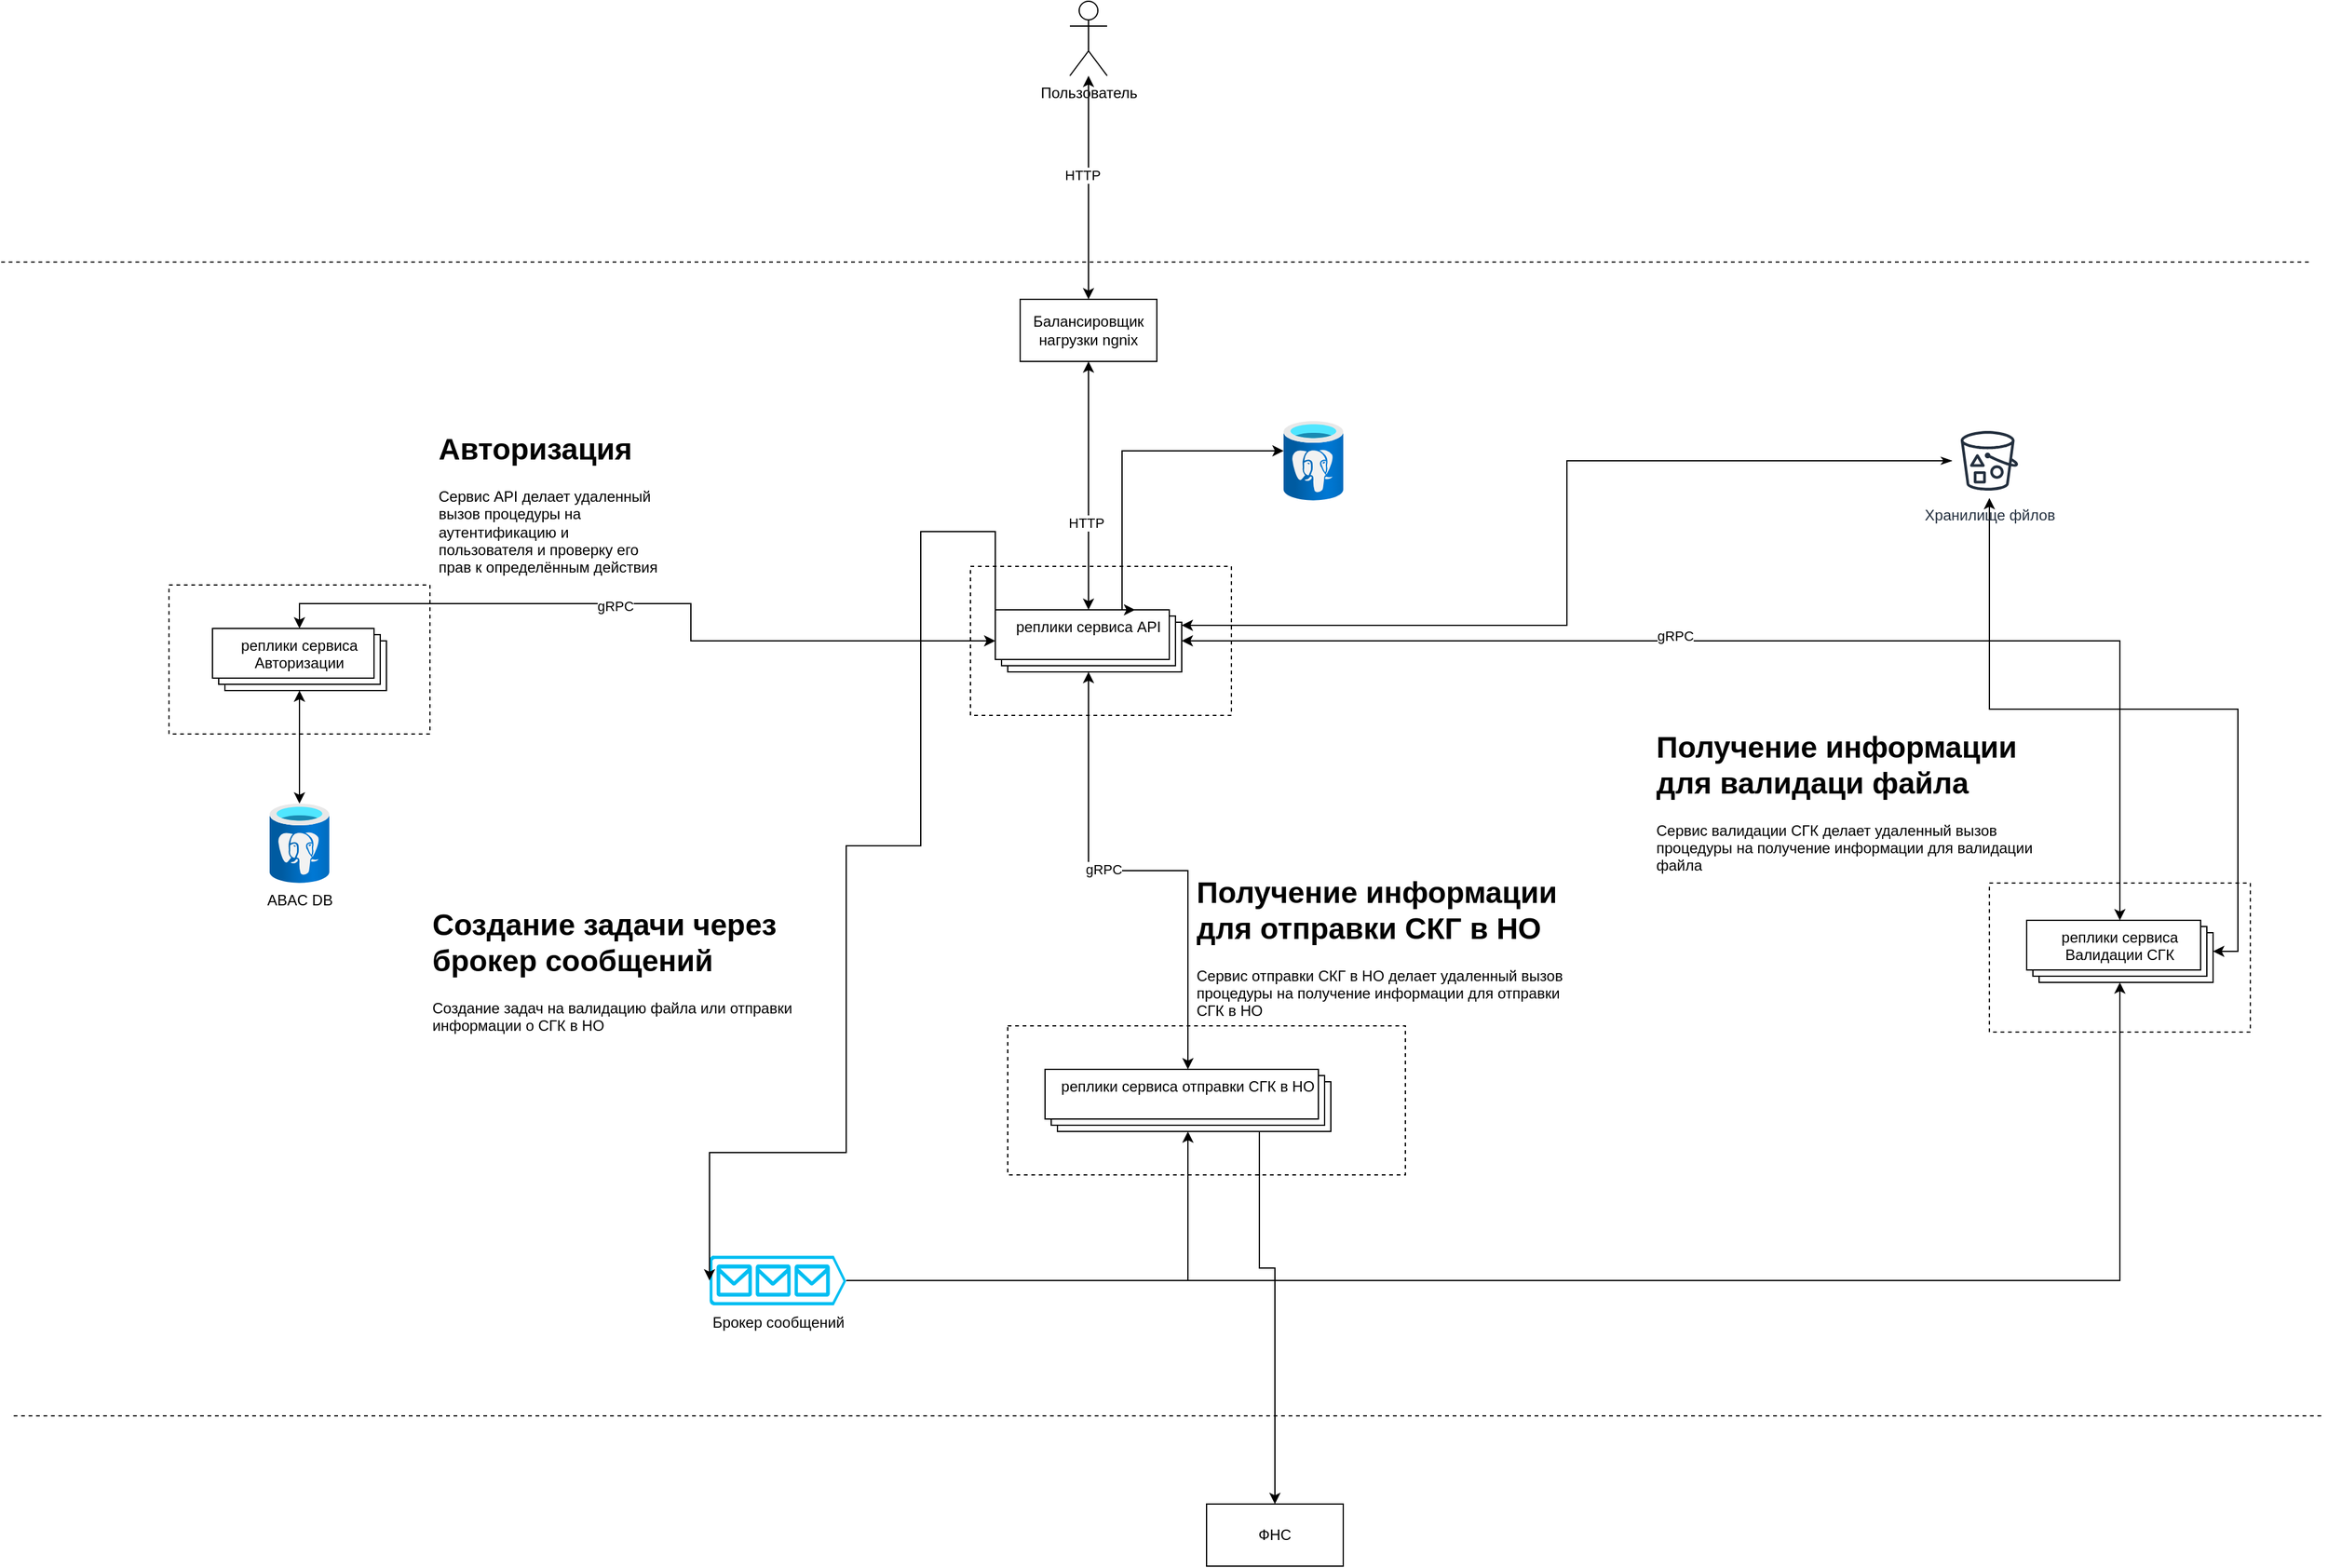 <mxfile version="24.4.3" type="github">
  <diagram name="Страница — 1" id="m_ZKeMCXCTekE9vXS3An">
    <mxGraphModel dx="2817" dy="1109" grid="1" gridSize="10" guides="1" tooltips="1" connect="1" arrows="1" fold="1" page="1" pageScale="1" pageWidth="827" pageHeight="1169" math="0" shadow="0">
      <root>
        <mxCell id="0" />
        <mxCell id="1" parent="0" />
        <mxCell id="P6zghFMr0lrIGVhiy2J4-62" value="" style="verticalLabelPosition=bottom;verticalAlign=top;html=1;shape=mxgraph.basic.rect;fillColor2=none;strokeWidth=1;size=20;indent=5;dashed=1;" vertex="1" parent="1">
          <mxGeometry x="330" y="855" width="320" height="120" as="geometry" />
        </mxCell>
        <mxCell id="P6zghFMr0lrIGVhiy2J4-61" value="" style="verticalLabelPosition=bottom;verticalAlign=top;html=1;shape=mxgraph.basic.rect;fillColor2=none;strokeWidth=1;size=20;indent=5;dashed=1;" vertex="1" parent="1">
          <mxGeometry x="1120" y="740" width="210" height="120" as="geometry" />
        </mxCell>
        <mxCell id="P6zghFMr0lrIGVhiy2J4-60" value="" style="verticalLabelPosition=bottom;verticalAlign=top;html=1;shape=mxgraph.basic.rect;fillColor2=none;strokeWidth=1;size=20;indent=5;dashed=1;" vertex="1" parent="1">
          <mxGeometry x="-345" y="500" width="210" height="120" as="geometry" />
        </mxCell>
        <mxCell id="P6zghFMr0lrIGVhiy2J4-59" value="" style="verticalLabelPosition=bottom;verticalAlign=top;html=1;shape=mxgraph.basic.rect;fillColor2=none;strokeWidth=1;size=20;indent=5;dashed=1;" vertex="1" parent="1">
          <mxGeometry x="300" y="485" width="210" height="120" as="geometry" />
        </mxCell>
        <mxCell id="P6zghFMr0lrIGVhiy2J4-14" style="edgeStyle=orthogonalEdgeStyle;rounded=0;orthogonalLoop=1;jettySize=auto;html=1;entryX=0.5;entryY=0;entryDx=0;entryDy=0;startArrow=classic;startFill=1;" edge="1" parent="1" source="P6zghFMr0lrIGVhiy2J4-1" target="P6zghFMr0lrIGVhiy2J4-3">
          <mxGeometry relative="1" as="geometry" />
        </mxCell>
        <mxCell id="P6zghFMr0lrIGVhiy2J4-20" value="gRPC" style="edgeLabel;html=1;align=center;verticalAlign=middle;resizable=0;points=[];" vertex="1" connectable="0" parent="P6zghFMr0lrIGVhiy2J4-14">
          <mxGeometry x="-0.191" y="4" relative="1" as="geometry">
            <mxPoint as="offset" />
          </mxGeometry>
        </mxCell>
        <mxCell id="P6zghFMr0lrIGVhiy2J4-15" style="edgeStyle=orthogonalEdgeStyle;rounded=0;orthogonalLoop=1;jettySize=auto;html=1;startArrow=classic;startFill=1;" edge="1" parent="1" source="P6zghFMr0lrIGVhiy2J4-1" target="P6zghFMr0lrIGVhiy2J4-2">
          <mxGeometry relative="1" as="geometry">
            <Array as="points">
              <mxPoint x="75" y="545" />
              <mxPoint x="75" y="515" />
              <mxPoint x="-240" y="515" />
            </Array>
          </mxGeometry>
        </mxCell>
        <mxCell id="P6zghFMr0lrIGVhiy2J4-19" value="gRPC" style="edgeLabel;html=1;align=center;verticalAlign=middle;resizable=0;points=[];" vertex="1" connectable="0" parent="P6zghFMr0lrIGVhiy2J4-15">
          <mxGeometry x="0.104" y="2" relative="1" as="geometry">
            <mxPoint as="offset" />
          </mxGeometry>
        </mxCell>
        <mxCell id="P6zghFMr0lrIGVhiy2J4-16" style="edgeStyle=orthogonalEdgeStyle;rounded=0;orthogonalLoop=1;jettySize=auto;html=1;startArrow=classic;startFill=1;" edge="1" parent="1" source="P6zghFMr0lrIGVhiy2J4-1" target="P6zghFMr0lrIGVhiy2J4-4">
          <mxGeometry relative="1" as="geometry" />
        </mxCell>
        <mxCell id="P6zghFMr0lrIGVhiy2J4-21" value="gRPC" style="edgeLabel;html=1;align=center;verticalAlign=middle;resizable=0;points=[];" vertex="1" connectable="0" parent="P6zghFMr0lrIGVhiy2J4-16">
          <mxGeometry x="-0.141" y="2" relative="1" as="geometry">
            <mxPoint y="1" as="offset" />
          </mxGeometry>
        </mxCell>
        <mxCell id="P6zghFMr0lrIGVhiy2J4-1" value="реплики сервиса API" style="verticalAlign=top;html=1;shape=mxgraph.basic.layered_rect;dx=10;outlineConnect=0;whiteSpace=wrap;" vertex="1" parent="1">
          <mxGeometry x="320" y="520" width="150" height="50" as="geometry" />
        </mxCell>
        <mxCell id="P6zghFMr0lrIGVhiy2J4-2" value="реплики сервиса Авторизации" style="verticalAlign=top;html=1;shape=mxgraph.basic.layered_rect;dx=10;outlineConnect=0;whiteSpace=wrap;" vertex="1" parent="1">
          <mxGeometry x="-310" y="535" width="140" height="50" as="geometry" />
        </mxCell>
        <mxCell id="P6zghFMr0lrIGVhiy2J4-3" value="реплики сервиса Валидации СГК" style="verticalAlign=top;html=1;shape=mxgraph.basic.layered_rect;dx=10;outlineConnect=0;whiteSpace=wrap;" vertex="1" parent="1">
          <mxGeometry x="1150" y="770" width="150" height="50" as="geometry" />
        </mxCell>
        <mxCell id="P6zghFMr0lrIGVhiy2J4-54" style="edgeStyle=orthogonalEdgeStyle;rounded=0;orthogonalLoop=1;jettySize=auto;html=1;entryX=0.5;entryY=0;entryDx=0;entryDy=0;exitX=0.75;exitY=1;exitDx=0;exitDy=0;" edge="1" parent="1" source="P6zghFMr0lrIGVhiy2J4-4" target="P6zghFMr0lrIGVhiy2J4-53">
          <mxGeometry relative="1" as="geometry">
            <Array as="points">
              <mxPoint x="532" y="1050" />
              <mxPoint x="545" y="1050" />
            </Array>
          </mxGeometry>
        </mxCell>
        <mxCell id="P6zghFMr0lrIGVhiy2J4-4" value="реплики сервиса отправки СГК в НО" style="verticalAlign=top;html=1;shape=mxgraph.basic.layered_rect;dx=10;outlineConnect=0;whiteSpace=wrap;" vertex="1" parent="1">
          <mxGeometry x="360" y="890" width="230" height="50" as="geometry" />
        </mxCell>
        <mxCell id="P6zghFMr0lrIGVhiy2J4-24" style="edgeStyle=orthogonalEdgeStyle;rounded=0;orthogonalLoop=1;jettySize=auto;html=1;entryX=0.5;entryY=0;entryDx=0;entryDy=0;startArrow=classic;startFill=1;" edge="1" parent="1" source="P6zghFMr0lrIGVhiy2J4-5" target="P6zghFMr0lrIGVhiy2J4-11">
          <mxGeometry relative="1" as="geometry" />
        </mxCell>
        <mxCell id="P6zghFMr0lrIGVhiy2J4-55" value="HTTP" style="edgeLabel;html=1;align=center;verticalAlign=middle;resizable=0;points=[];" vertex="1" connectable="0" parent="P6zghFMr0lrIGVhiy2J4-24">
          <mxGeometry x="-0.116" y="-5" relative="1" as="geometry">
            <mxPoint as="offset" />
          </mxGeometry>
        </mxCell>
        <mxCell id="P6zghFMr0lrIGVhiy2J4-5" value="Пользователь" style="shape=umlActor;verticalLabelPosition=bottom;verticalAlign=top;html=1;" vertex="1" parent="1">
          <mxGeometry x="380" y="30" width="30" height="60" as="geometry" />
        </mxCell>
        <mxCell id="P6zghFMr0lrIGVhiy2J4-22" style="edgeStyle=orthogonalEdgeStyle;rounded=0;orthogonalLoop=1;jettySize=auto;html=1;startArrow=classic;startFill=1;" edge="1" parent="1" source="P6zghFMr0lrIGVhiy2J4-11" target="P6zghFMr0lrIGVhiy2J4-1">
          <mxGeometry relative="1" as="geometry" />
        </mxCell>
        <mxCell id="P6zghFMr0lrIGVhiy2J4-23" value="HTTP" style="edgeLabel;html=1;align=center;verticalAlign=middle;resizable=0;points=[];" vertex="1" connectable="0" parent="P6zghFMr0lrIGVhiy2J4-22">
          <mxGeometry x="0.3" y="-2" relative="1" as="geometry">
            <mxPoint as="offset" />
          </mxGeometry>
        </mxCell>
        <mxCell id="P6zghFMr0lrIGVhiy2J4-11" value="Балансировщик нагрузки ngnix" style="html=1;whiteSpace=wrap;" vertex="1" parent="1">
          <mxGeometry x="340" y="270" width="110" height="50" as="geometry" />
        </mxCell>
        <mxCell id="P6zghFMr0lrIGVhiy2J4-32" style="edgeStyle=orthogonalEdgeStyle;rounded=0;orthogonalLoop=1;jettySize=auto;html=1;entryX=0.5;entryY=1;entryDx=0;entryDy=0;startArrow=classic;startFill=1;" edge="1" parent="1" source="P6zghFMr0lrIGVhiy2J4-25" target="P6zghFMr0lrIGVhiy2J4-2">
          <mxGeometry relative="1" as="geometry" />
        </mxCell>
        <mxCell id="P6zghFMr0lrIGVhiy2J4-25" value="ABAC DB" style="image;aspect=fixed;html=1;points=[];align=center;fontSize=12;image=img/lib/azure2/databases/Azure_Database_PostgreSQL_Server.svg;" vertex="1" parent="1">
          <mxGeometry x="-264" y="676" width="48" height="64" as="geometry" />
        </mxCell>
        <mxCell id="P6zghFMr0lrIGVhiy2J4-33" style="edgeStyle=orthogonalEdgeStyle;rounded=0;orthogonalLoop=1;jettySize=auto;html=1;entryX=0.75;entryY=0;entryDx=0;entryDy=0;startArrow=classic;startFill=1;" edge="1" parent="1" source="P6zghFMr0lrIGVhiy2J4-31" target="P6zghFMr0lrIGVhiy2J4-1">
          <mxGeometry relative="1" as="geometry">
            <Array as="points">
              <mxPoint x="422" y="392" />
            </Array>
          </mxGeometry>
        </mxCell>
        <mxCell id="P6zghFMr0lrIGVhiy2J4-31" value="" style="image;aspect=fixed;html=1;points=[];align=center;fontSize=12;image=img/lib/azure2/databases/Azure_Database_PostgreSQL_Server.svg;" vertex="1" parent="1">
          <mxGeometry x="552" y="368" width="48" height="64" as="geometry" />
        </mxCell>
        <mxCell id="P6zghFMr0lrIGVhiy2J4-36" style="edgeStyle=orthogonalEdgeStyle;rounded=0;orthogonalLoop=1;jettySize=auto;html=1;entryX=1;entryY=0.5;entryDx=0;entryDy=0;startArrow=classic;startFill=1;" edge="1" parent="1" source="P6zghFMr0lrIGVhiy2J4-34" target="P6zghFMr0lrIGVhiy2J4-3">
          <mxGeometry relative="1" as="geometry" />
        </mxCell>
        <mxCell id="P6zghFMr0lrIGVhiy2J4-37" style="edgeStyle=orthogonalEdgeStyle;rounded=0;orthogonalLoop=1;jettySize=auto;html=1;entryX=1;entryY=0.25;entryDx=0;entryDy=0;startArrow=classicThin;startFill=1;" edge="1" parent="1" source="P6zghFMr0lrIGVhiy2J4-34" target="P6zghFMr0lrIGVhiy2J4-1">
          <mxGeometry relative="1" as="geometry" />
        </mxCell>
        <mxCell id="P6zghFMr0lrIGVhiy2J4-34" value="Хранилище фйлов" style="sketch=0;outlineConnect=0;fontColor=#232F3E;gradientColor=none;strokeColor=#232F3E;fillColor=#ffffff;dashed=0;verticalLabelPosition=bottom;verticalAlign=top;align=center;html=1;fontSize=12;fontStyle=0;aspect=fixed;shape=mxgraph.aws4.resourceIcon;resIcon=mxgraph.aws4.bucket_with_objects;" vertex="1" parent="1">
          <mxGeometry x="1090" y="370" width="60" height="60" as="geometry" />
        </mxCell>
        <mxCell id="P6zghFMr0lrIGVhiy2J4-40" style="edgeStyle=orthogonalEdgeStyle;rounded=0;orthogonalLoop=1;jettySize=auto;html=1;entryX=0.5;entryY=1;entryDx=0;entryDy=0;" edge="1" parent="1" source="P6zghFMr0lrIGVhiy2J4-38" target="P6zghFMr0lrIGVhiy2J4-4">
          <mxGeometry relative="1" as="geometry" />
        </mxCell>
        <mxCell id="P6zghFMr0lrIGVhiy2J4-41" style="edgeStyle=orthogonalEdgeStyle;rounded=0;orthogonalLoop=1;jettySize=auto;html=1;entryX=0.5;entryY=1;entryDx=0;entryDy=0;" edge="1" parent="1" source="P6zghFMr0lrIGVhiy2J4-38" target="P6zghFMr0lrIGVhiy2J4-3">
          <mxGeometry relative="1" as="geometry" />
        </mxCell>
        <mxCell id="P6zghFMr0lrIGVhiy2J4-38" value="Брокер сообщений" style="verticalLabelPosition=bottom;html=1;verticalAlign=top;align=center;strokeColor=none;fillColor=#00BEF2;shape=mxgraph.azure.queue_generic;pointerEvents=1;" vertex="1" parent="1">
          <mxGeometry x="90" y="1040" width="110" height="40" as="geometry" />
        </mxCell>
        <mxCell id="P6zghFMr0lrIGVhiy2J4-39" style="edgeStyle=orthogonalEdgeStyle;rounded=0;orthogonalLoop=1;jettySize=auto;html=1;entryX=0;entryY=0.5;entryDx=0;entryDy=0;entryPerimeter=0;exitX=0;exitY=0.75;exitDx=0;exitDy=0;" edge="1" parent="1" source="P6zghFMr0lrIGVhiy2J4-1" target="P6zghFMr0lrIGVhiy2J4-38">
          <mxGeometry relative="1" as="geometry">
            <Array as="points">
              <mxPoint x="260" y="457" />
              <mxPoint x="260" y="710" />
              <mxPoint x="200" y="710" />
              <mxPoint x="200" y="957" />
            </Array>
          </mxGeometry>
        </mxCell>
        <mxCell id="P6zghFMr0lrIGVhiy2J4-42" value="&lt;h1 style=&quot;margin-top: 0px;&quot;&gt;Авторизация&lt;/h1&gt;&lt;div&gt;Сервис API делает удаленный вызов процедуры на аутентификацию и пользователя и проверку его прав к определённым действия&lt;/div&gt;" style="text;html=1;whiteSpace=wrap;overflow=hidden;rounded=0;" vertex="1" parent="1">
          <mxGeometry x="-130" y="370" width="180" height="120" as="geometry" />
        </mxCell>
        <mxCell id="P6zghFMr0lrIGVhiy2J4-46" value="&lt;h1 style=&quot;margin-top: 0px;&quot;&gt;Создание задачи через брокер сообщений&lt;/h1&gt;&lt;div&gt;Создание задач на валидацию файла или отправки информации о СГК в НО&lt;/div&gt;" style="text;html=1;whiteSpace=wrap;overflow=hidden;rounded=0;" vertex="1" parent="1">
          <mxGeometry x="-135" y="753" width="310" height="187" as="geometry" />
        </mxCell>
        <mxCell id="P6zghFMr0lrIGVhiy2J4-48" value="&lt;h1 style=&quot;margin-top: 0px;&quot;&gt;Получение информации для валидаци файла&lt;/h1&gt;&lt;div&gt;Сервис валидации СГК делает удаленный вызов процедуры на получение информации для валидации файла&lt;/div&gt;" style="text;html=1;whiteSpace=wrap;overflow=hidden;rounded=0;" vertex="1" parent="1">
          <mxGeometry x="850" y="610" width="340" height="120" as="geometry" />
        </mxCell>
        <mxCell id="P6zghFMr0lrIGVhiy2J4-49" value="&lt;h1 style=&quot;margin-top: 0px;&quot;&gt;Получение информации для отправки СКГ в НО&lt;/h1&gt;&lt;div&gt;Сервис отправки СКГ в НО делает удаленный вызов процедуры на получение информации для отправки СГК в НО&lt;/div&gt;" style="text;html=1;whiteSpace=wrap;overflow=hidden;rounded=0;" vertex="1" parent="1">
          <mxGeometry x="480" y="727" width="310" height="120" as="geometry" />
        </mxCell>
        <mxCell id="P6zghFMr0lrIGVhiy2J4-53" value="ФНС" style="html=1;whiteSpace=wrap;" vertex="1" parent="1">
          <mxGeometry x="490" y="1240" width="110" height="50" as="geometry" />
        </mxCell>
        <mxCell id="P6zghFMr0lrIGVhiy2J4-57" value="" style="endArrow=none;dashed=1;html=1;rounded=0;" edge="1" parent="1">
          <mxGeometry width="50" height="50" relative="1" as="geometry">
            <mxPoint x="-480" y="240" as="sourcePoint" />
            <mxPoint x="1380" y="240" as="targetPoint" />
          </mxGeometry>
        </mxCell>
        <mxCell id="P6zghFMr0lrIGVhiy2J4-58" value="" style="endArrow=none;dashed=1;html=1;rounded=0;" edge="1" parent="1">
          <mxGeometry width="50" height="50" relative="1" as="geometry">
            <mxPoint x="-470" y="1169" as="sourcePoint" />
            <mxPoint x="1390" y="1169" as="targetPoint" />
          </mxGeometry>
        </mxCell>
      </root>
    </mxGraphModel>
  </diagram>
</mxfile>
